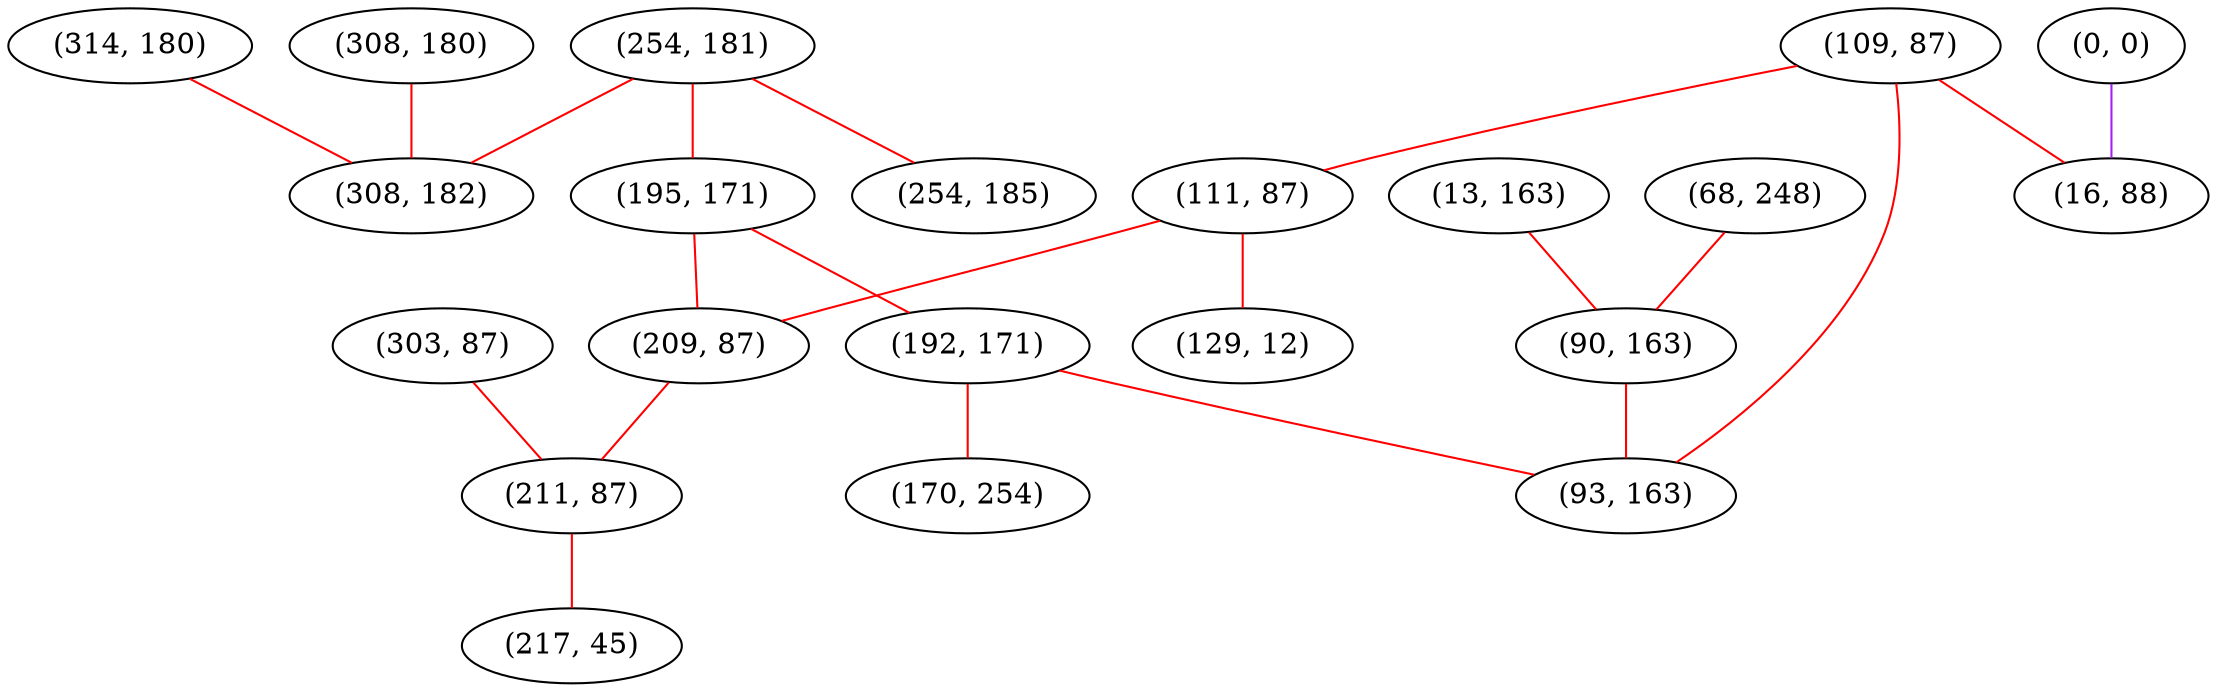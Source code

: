 graph "" {
"(308, 180)";
"(109, 87)";
"(111, 87)";
"(254, 181)";
"(13, 163)";
"(129, 12)";
"(68, 248)";
"(90, 163)";
"(195, 171)";
"(0, 0)";
"(209, 87)";
"(192, 171)";
"(170, 254)";
"(314, 180)";
"(93, 163)";
"(303, 87)";
"(211, 87)";
"(254, 185)";
"(16, 88)";
"(217, 45)";
"(308, 182)";
"(308, 180)" -- "(308, 182)"  [color=red, key=0, weight=1];
"(109, 87)" -- "(16, 88)"  [color=red, key=0, weight=1];
"(109, 87)" -- "(111, 87)"  [color=red, key=0, weight=1];
"(109, 87)" -- "(93, 163)"  [color=red, key=0, weight=1];
"(111, 87)" -- "(129, 12)"  [color=red, key=0, weight=1];
"(111, 87)" -- "(209, 87)"  [color=red, key=0, weight=1];
"(254, 181)" -- "(254, 185)"  [color=red, key=0, weight=1];
"(254, 181)" -- "(195, 171)"  [color=red, key=0, weight=1];
"(254, 181)" -- "(308, 182)"  [color=red, key=0, weight=1];
"(13, 163)" -- "(90, 163)"  [color=red, key=0, weight=1];
"(68, 248)" -- "(90, 163)"  [color=red, key=0, weight=1];
"(90, 163)" -- "(93, 163)"  [color=red, key=0, weight=1];
"(195, 171)" -- "(192, 171)"  [color=red, key=0, weight=1];
"(195, 171)" -- "(209, 87)"  [color=red, key=0, weight=1];
"(0, 0)" -- "(16, 88)"  [color=purple, key=0, weight=4];
"(209, 87)" -- "(211, 87)"  [color=red, key=0, weight=1];
"(192, 171)" -- "(170, 254)"  [color=red, key=0, weight=1];
"(192, 171)" -- "(93, 163)"  [color=red, key=0, weight=1];
"(314, 180)" -- "(308, 182)"  [color=red, key=0, weight=1];
"(303, 87)" -- "(211, 87)"  [color=red, key=0, weight=1];
"(211, 87)" -- "(217, 45)"  [color=red, key=0, weight=1];
}
